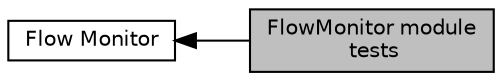 digraph "FlowMonitor module tests"
{
  edge [fontname="Helvetica",fontsize="10",labelfontname="Helvetica",labelfontsize="10"];
  node [fontname="Helvetica",fontsize="10",shape=record];
  rankdir=LR;
  Node0 [label="FlowMonitor module\l tests",height=0.2,width=0.4,color="black", fillcolor="grey75", style="filled", fontcolor="black"];
  Node1 [label="Flow Monitor",height=0.2,width=0.4,color="black", fillcolor="white", style="filled",URL="$dd/d6e/group__flow-monitor.html",tooltip="Collect and store performance data from a simulation. "];
  Node1->Node0 [shape=plaintext, dir="back", style="solid"];
}
